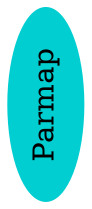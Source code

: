 digraph G {
  size="10,7.5";
  ratio="fill";
  rotate=90;
  fontsize="12pt";
  rankdir = TB ;
"Parmap" [style=filled, color=darkturquoise];
}
